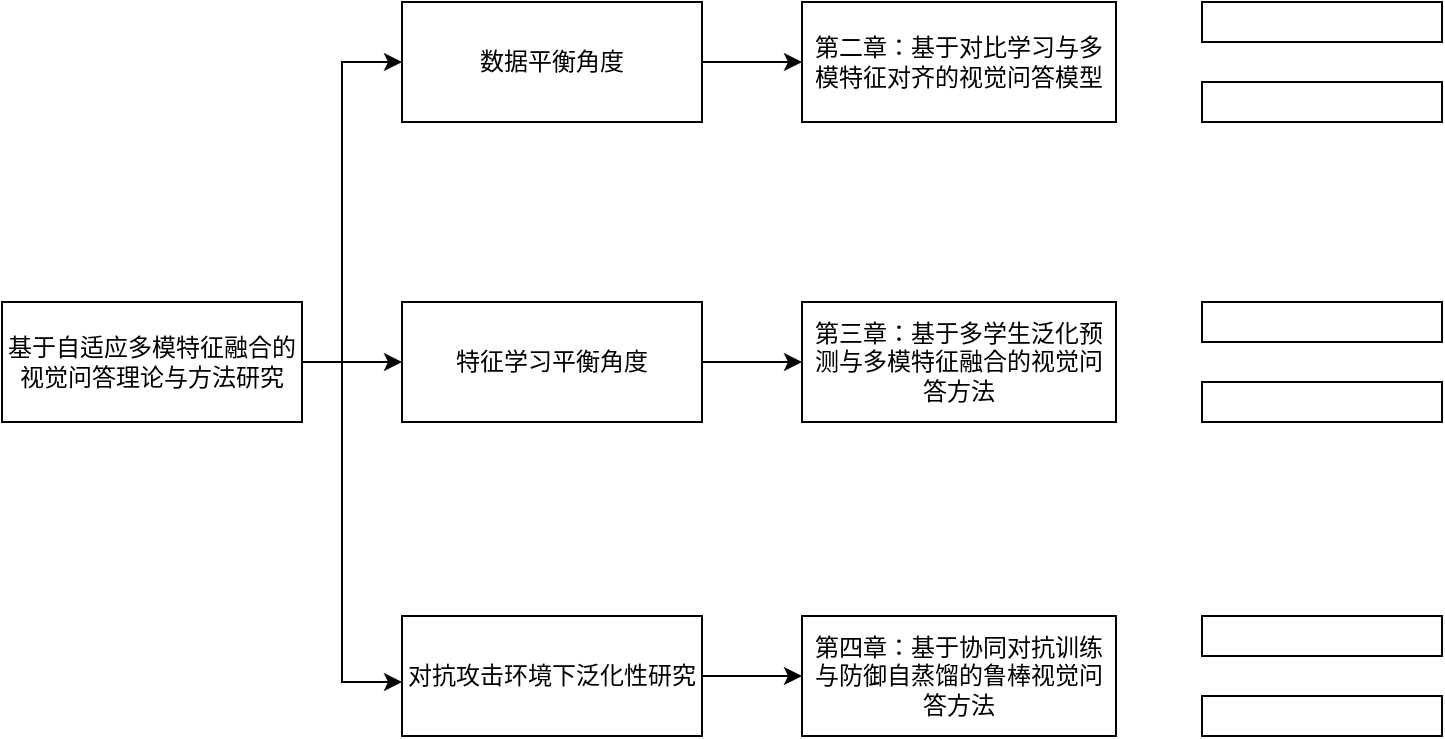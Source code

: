 <mxfile version="21.0.6" type="github">
  <diagram id="C5RBs43oDa-KdzZeNtuy" name="Page-1">
    <mxGraphModel dx="1121" dy="413" grid="1" gridSize="10" guides="1" tooltips="1" connect="1" arrows="1" fold="1" page="1" pageScale="1" pageWidth="827" pageHeight="1169" math="0" shadow="0">
      <root>
        <mxCell id="WIyWlLk6GJQsqaUBKTNV-0" />
        <mxCell id="WIyWlLk6GJQsqaUBKTNV-1" parent="WIyWlLk6GJQsqaUBKTNV-0" />
        <mxCell id="tXltCUCz6-KZ92w806bN-0" value="基于自适应多模特征融合的视觉问答理论与方法研究" style="rounded=0;whiteSpace=wrap;html=1;" vertex="1" parent="WIyWlLk6GJQsqaUBKTNV-1">
          <mxGeometry y="330" width="150" height="60" as="geometry" />
        </mxCell>
        <mxCell id="tXltCUCz6-KZ92w806bN-1" value="数据平衡角度" style="rounded=0;whiteSpace=wrap;html=1;" vertex="1" parent="WIyWlLk6GJQsqaUBKTNV-1">
          <mxGeometry x="200" y="180" width="150" height="60" as="geometry" />
        </mxCell>
        <mxCell id="tXltCUCz6-KZ92w806bN-2" value="特征学习平衡角度" style="rounded=0;whiteSpace=wrap;html=1;" vertex="1" parent="WIyWlLk6GJQsqaUBKTNV-1">
          <mxGeometry x="200" y="330" width="150" height="60" as="geometry" />
        </mxCell>
        <mxCell id="tXltCUCz6-KZ92w806bN-3" value="对抗攻击环境下泛化性研究" style="rounded=0;whiteSpace=wrap;html=1;" vertex="1" parent="WIyWlLk6GJQsqaUBKTNV-1">
          <mxGeometry x="200" y="487" width="150" height="60" as="geometry" />
        </mxCell>
        <mxCell id="tXltCUCz6-KZ92w806bN-4" value="" style="endArrow=classic;html=1;rounded=0;entryX=0;entryY=0.5;entryDx=0;entryDy=0;" edge="1" parent="WIyWlLk6GJQsqaUBKTNV-1" target="tXltCUCz6-KZ92w806bN-2">
          <mxGeometry width="50" height="50" relative="1" as="geometry">
            <mxPoint x="150" y="360" as="sourcePoint" />
            <mxPoint x="200" y="310" as="targetPoint" />
          </mxGeometry>
        </mxCell>
        <mxCell id="tXltCUCz6-KZ92w806bN-8" value="" style="endArrow=classic;html=1;rounded=0;entryX=0;entryY=0.5;entryDx=0;entryDy=0;" edge="1" parent="WIyWlLk6GJQsqaUBKTNV-1" target="tXltCUCz6-KZ92w806bN-1">
          <mxGeometry width="50" height="50" relative="1" as="geometry">
            <mxPoint x="170" y="360" as="sourcePoint" />
            <mxPoint x="170" y="210" as="targetPoint" />
            <Array as="points">
              <mxPoint x="170" y="270" />
              <mxPoint x="170" y="210" />
            </Array>
          </mxGeometry>
        </mxCell>
        <mxCell id="tXltCUCz6-KZ92w806bN-9" value="" style="endArrow=classic;html=1;rounded=0;" edge="1" parent="WIyWlLk6GJQsqaUBKTNV-1">
          <mxGeometry width="50" height="50" relative="1" as="geometry">
            <mxPoint x="170" y="360" as="sourcePoint" />
            <mxPoint x="200" y="520" as="targetPoint" />
            <Array as="points">
              <mxPoint x="170" y="520" />
            </Array>
          </mxGeometry>
        </mxCell>
        <mxCell id="tXltCUCz6-KZ92w806bN-10" value="第二章：基于对比学习与多模特征对齐的视觉问答模型" style="rounded=0;whiteSpace=wrap;html=1;" vertex="1" parent="WIyWlLk6GJQsqaUBKTNV-1">
          <mxGeometry x="400" y="180" width="157" height="60" as="geometry" />
        </mxCell>
        <mxCell id="tXltCUCz6-KZ92w806bN-11" value="第三章：基于多学生泛化预测与多模特征融合的视觉问答方法" style="rounded=0;whiteSpace=wrap;html=1;" vertex="1" parent="WIyWlLk6GJQsqaUBKTNV-1">
          <mxGeometry x="400" y="330" width="157" height="60" as="geometry" />
        </mxCell>
        <mxCell id="tXltCUCz6-KZ92w806bN-12" value="第四章：基于协同对抗训练与防御自蒸馏的鲁棒视觉问答方法" style="rounded=0;whiteSpace=wrap;html=1;" vertex="1" parent="WIyWlLk6GJQsqaUBKTNV-1">
          <mxGeometry x="400" y="487" width="157" height="60" as="geometry" />
        </mxCell>
        <mxCell id="tXltCUCz6-KZ92w806bN-13" value="" style="endArrow=classic;html=1;rounded=0;exitX=1;exitY=0.5;exitDx=0;exitDy=0;entryX=0;entryY=0.5;entryDx=0;entryDy=0;" edge="1" parent="WIyWlLk6GJQsqaUBKTNV-1" source="tXltCUCz6-KZ92w806bN-1" target="tXltCUCz6-KZ92w806bN-10">
          <mxGeometry width="50" height="50" relative="1" as="geometry">
            <mxPoint x="460" y="400" as="sourcePoint" />
            <mxPoint x="510" y="350" as="targetPoint" />
          </mxGeometry>
        </mxCell>
        <mxCell id="tXltCUCz6-KZ92w806bN-15" value="" style="endArrow=classic;html=1;rounded=0;exitX=1;exitY=0.5;exitDx=0;exitDy=0;entryX=0;entryY=0.5;entryDx=0;entryDy=0;" edge="1" parent="WIyWlLk6GJQsqaUBKTNV-1" source="tXltCUCz6-KZ92w806bN-2" target="tXltCUCz6-KZ92w806bN-11">
          <mxGeometry width="50" height="50" relative="1" as="geometry">
            <mxPoint x="460" y="400" as="sourcePoint" />
            <mxPoint x="510" y="350" as="targetPoint" />
          </mxGeometry>
        </mxCell>
        <mxCell id="tXltCUCz6-KZ92w806bN-16" value="" style="endArrow=classic;html=1;rounded=0;exitX=1;exitY=0.5;exitDx=0;exitDy=0;entryX=0;entryY=0.5;entryDx=0;entryDy=0;" edge="1" parent="WIyWlLk6GJQsqaUBKTNV-1" source="tXltCUCz6-KZ92w806bN-3" target="tXltCUCz6-KZ92w806bN-12">
          <mxGeometry width="50" height="50" relative="1" as="geometry">
            <mxPoint x="460" y="440" as="sourcePoint" />
            <mxPoint x="510" y="390" as="targetPoint" />
          </mxGeometry>
        </mxCell>
        <mxCell id="tXltCUCz6-KZ92w806bN-17" value="" style="rounded=0;whiteSpace=wrap;html=1;" vertex="1" parent="WIyWlLk6GJQsqaUBKTNV-1">
          <mxGeometry x="600" y="180" width="120" height="20" as="geometry" />
        </mxCell>
        <mxCell id="tXltCUCz6-KZ92w806bN-18" value="" style="rounded=0;whiteSpace=wrap;html=1;" vertex="1" parent="WIyWlLk6GJQsqaUBKTNV-1">
          <mxGeometry x="600" y="220" width="120" height="20" as="geometry" />
        </mxCell>
        <mxCell id="tXltCUCz6-KZ92w806bN-19" value="" style="rounded=0;whiteSpace=wrap;html=1;" vertex="1" parent="WIyWlLk6GJQsqaUBKTNV-1">
          <mxGeometry x="600" y="330" width="120" height="20" as="geometry" />
        </mxCell>
        <mxCell id="tXltCUCz6-KZ92w806bN-20" value="" style="rounded=0;whiteSpace=wrap;html=1;" vertex="1" parent="WIyWlLk6GJQsqaUBKTNV-1">
          <mxGeometry x="600" y="370" width="120" height="20" as="geometry" />
        </mxCell>
        <mxCell id="tXltCUCz6-KZ92w806bN-21" value="" style="rounded=0;whiteSpace=wrap;html=1;" vertex="1" parent="WIyWlLk6GJQsqaUBKTNV-1">
          <mxGeometry x="600" y="487" width="120" height="20" as="geometry" />
        </mxCell>
        <mxCell id="tXltCUCz6-KZ92w806bN-22" value="" style="rounded=0;whiteSpace=wrap;html=1;" vertex="1" parent="WIyWlLk6GJQsqaUBKTNV-1">
          <mxGeometry x="600" y="527" width="120" height="20" as="geometry" />
        </mxCell>
      </root>
    </mxGraphModel>
  </diagram>
</mxfile>
